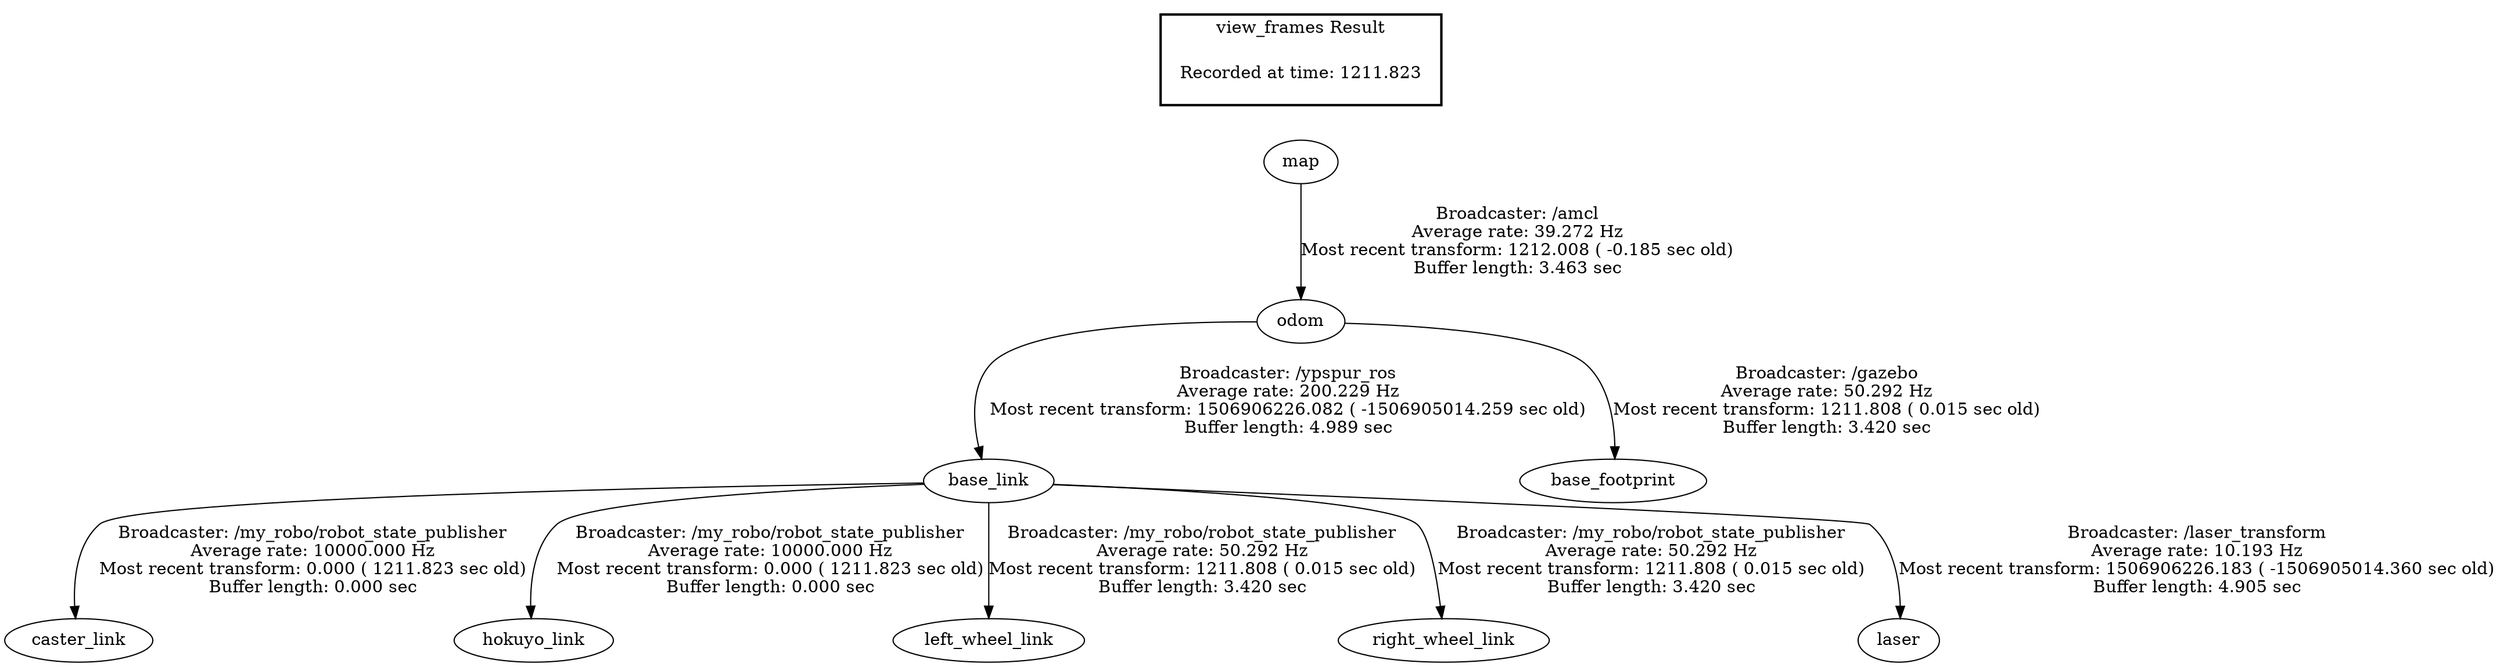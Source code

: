 digraph G {
"odom" -> "base_link"[label="Broadcaster: /ypspur_ros\nAverage rate: 200.229 Hz\nMost recent transform: 1506906226.082 ( -1506905014.259 sec old)\nBuffer length: 4.989 sec\n"];
"map" -> "odom"[label="Broadcaster: /amcl\nAverage rate: 39.272 Hz\nMost recent transform: 1212.008 ( -0.185 sec old)\nBuffer length: 3.463 sec\n"];
"odom" -> "base_footprint"[label="Broadcaster: /gazebo\nAverage rate: 50.292 Hz\nMost recent transform: 1211.808 ( 0.015 sec old)\nBuffer length: 3.420 sec\n"];
"base_link" -> "caster_link"[label="Broadcaster: /my_robo/robot_state_publisher\nAverage rate: 10000.000 Hz\nMost recent transform: 0.000 ( 1211.823 sec old)\nBuffer length: 0.000 sec\n"];
"base_link" -> "hokuyo_link"[label="Broadcaster: /my_robo/robot_state_publisher\nAverage rate: 10000.000 Hz\nMost recent transform: 0.000 ( 1211.823 sec old)\nBuffer length: 0.000 sec\n"];
"base_link" -> "left_wheel_link"[label="Broadcaster: /my_robo/robot_state_publisher\nAverage rate: 50.292 Hz\nMost recent transform: 1211.808 ( 0.015 sec old)\nBuffer length: 3.420 sec\n"];
"base_link" -> "right_wheel_link"[label="Broadcaster: /my_robo/robot_state_publisher\nAverage rate: 50.292 Hz\nMost recent transform: 1211.808 ( 0.015 sec old)\nBuffer length: 3.420 sec\n"];
"base_link" -> "laser"[label="Broadcaster: /laser_transform\nAverage rate: 10.193 Hz\nMost recent transform: 1506906226.183 ( -1506905014.360 sec old)\nBuffer length: 4.905 sec\n"];
edge [style=invis];
 subgraph cluster_legend { style=bold; color=black; label ="view_frames Result";
"Recorded at time: 1211.823"[ shape=plaintext ] ;
 }->"map";
}